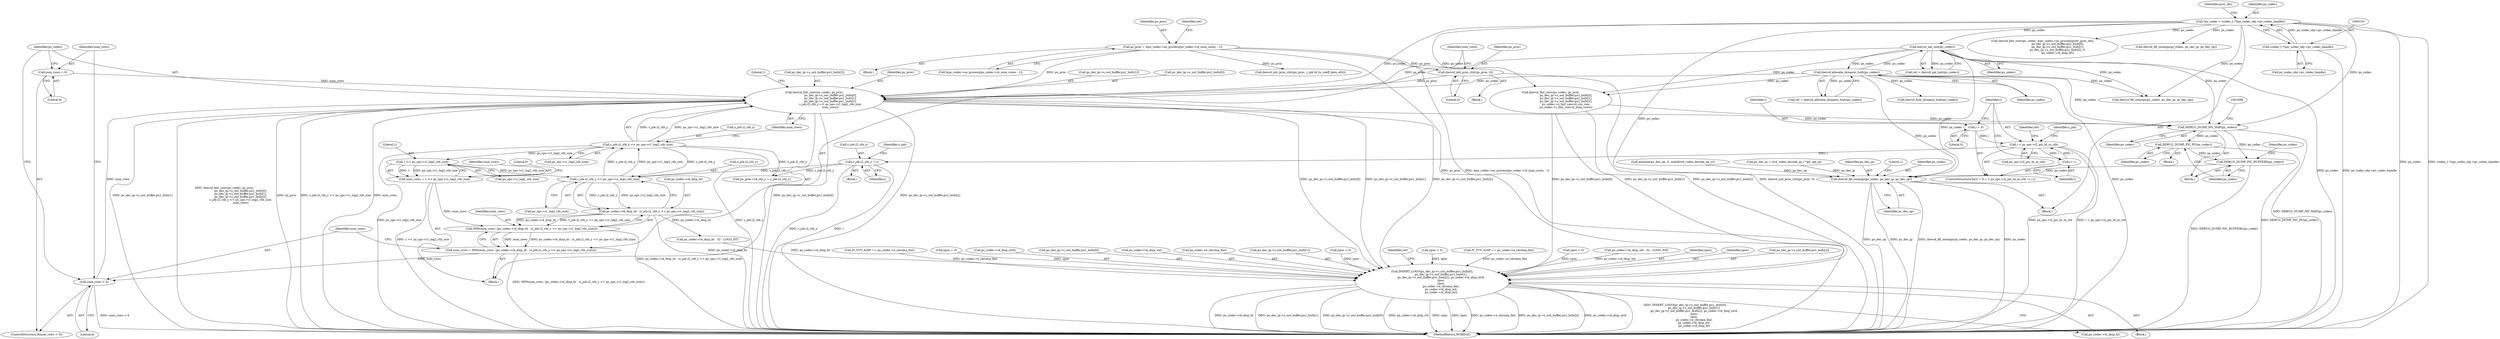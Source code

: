 digraph "0_Android_a33f6725d7e9f92330f995ce2dcf4faa33f6433f@array" {
"1001530" [label="(Call,ihevcd_fmt_conv(ps_codec, ps_proc,\n                                    ps_dec_ip->s_out_buffer.pu1_bufs[0],\n                                    ps_dec_ip->s_out_buffer.pu1_bufs[1],\n                                    ps_dec_ip->s_out_buffer.pu1_bufs[2],\n                                    s_job.i2_ctb_y << ps_sps->i1_log2_ctb_size,\n                                    num_rows))"];
"1000974" [label="(Call,ihevcd_nal_unit(ps_codec))"];
"1000150" [label="(Call,*ps_codec = (codec_t *)(ps_codec_obj->pv_codec_handle))"];
"1000152" [label="(Call,(codec_t *)(ps_codec_obj->pv_codec_handle))"];
"1001186" [label="(Call,ihevcd_allocate_dynamic_bufs(ps_codec))"];
"1001505" [label="(Call,ihevcd_init_proc_ctxt(ps_proc, 0))"];
"1001400" [label="(Call,ps_proc = &ps_codec->as_process[ps_codec->i4_num_cores - 1])"];
"1001554" [label="(Call,s_job.i2_ctb_y << ps_sps->i1_log2_ctb_size)"];
"1001516" [label="(Call,s_job.i2_ctb_y << ps_sps->i1_log2_ctb_size)"];
"1001344" [label="(Call,s_job.i2_ctb_y = i)"];
"1001319" [label="(Call,i < ps_sps->i2_pic_ht_in_ctb)"];
"1001316" [label="(Call,i = 0)"];
"1001324" [label="(Call,i++)"];
"1001493" [label="(Call,1 << ps_sps->i1_log2_ctb_size)"];
"1001527" [label="(Call,num_rows = 0)"];
"1001524" [label="(Call,num_rows < 0)"];
"1001508" [label="(Call,num_rows = MIN(num_rows, (ps_codec->i4_disp_ht - (s_job.i2_ctb_y << ps_sps->i1_log2_ctb_size))))"];
"1001510" [label="(Call,MIN(num_rows, (ps_codec->i4_disp_ht - (s_job.i2_ctb_y << ps_sps->i1_log2_ctb_size))))"];
"1001491" [label="(Call,num_rows = 1 << ps_sps->i1_log2_ctb_size)"];
"1001512" [label="(Call,ps_codec->i4_disp_ht - (s_job.i2_ctb_y << ps_sps->i1_log2_ctb_size))"];
"1001682" [label="(Call,DEBUG_DUMP_MV_MAP(ps_codec))"];
"1001815" [label="(Call,DEBUG_DUMP_PIC_PU(ps_codec))"];
"1001817" [label="(Call,DEBUG_DUMP_PIC_BUFFERS(ps_codec))"];
"1001823" [label="(Call,ihevcd_fill_outargs(ps_codec, ps_dec_ip, ps_dec_op))"];
"1001868" [label="(Call,INSERT_LOGO(ps_dec_ip->s_out_buffer.pu1_bufs[0],\n                    ps_dec_ip->s_out_buffer.pu1_bufs[1],\n                    ps_dec_ip->s_out_buffer.pu1_bufs[2], ps_codec->i4_disp_strd,\n                    xpos,\n                    ypos,\n                    ps_codec->e_chroma_fmt,\n                    ps_codec->i4_disp_wd,\n                    ps_codec->i4_disp_ht))"];
"1001326" [label="(Block,)"];
"1001401" [label="(Identifier,ps_proc)"];
"1001493" [label="(Call,1 << ps_sps->i1_log2_ctb_size)"];
"1001492" [label="(Identifier,num_rows)"];
"1001385" [label="(Identifier,ret)"];
"1000545" [label="(Call,ihevcd_fmt_conv(ps_codec, &ps_codec->as_process[prev_proc_idx],\n                                  ps_dec_ip->s_out_buffer.pu1_bufs[0],\n                                  ps_dec_ip->s_out_buffer.pu1_bufs[1],\n                                  ps_dec_ip->s_out_buffer.pu1_bufs[2], 0,\n                                  ps_codec->i4_disp_ht))"];
"1000189" [label="(Call,memset(ps_dec_op, 0, sizeof(ivd_video_decode_op_t)))"];
"1001554" [label="(Call,s_job.i2_ctb_y << ps_sps->i1_log2_ctb_size)"];
"1001890" [label="(Call,ps_codec->i4_disp_strd)"];
"1001823" [label="(Call,ihevcd_fill_outargs(ps_codec, ps_dec_ip, ps_dec_op))"];
"1001547" [label="(Call,ps_dec_ip->s_out_buffer.pu1_bufs[2])"];
"1000588" [label="(Call,ihevcd_fill_outargs(ps_codec, ps_dec_ip, ps_dec_op))"];
"1001869" [label="(Call,ps_dec_ip->s_out_buffer.pu1_bufs[0])"];
"1001446" [label="(Call,ps_proc->i4_ctb_y = s_job.i2_ctb_y)"];
"1001898" [label="(Call,ps_codec->i4_disp_wd)"];
"1001506" [label="(Identifier,ps_proc)"];
"1001402" [label="(Call,&ps_codec->as_process[ps_codec->i4_num_cores - 1])"];
"1001682" [label="(Call,DEBUG_DUMP_MV_MAP(ps_codec))"];
"1001520" [label="(Call,ps_sps->i1_log2_ctb_size)"];
"1001532" [label="(Identifier,ps_proc)"];
"1001508" [label="(Call,num_rows = MIN(num_rows, (ps_codec->i4_disp_ht - (s_job.i2_ctb_y << ps_sps->i1_log2_ctb_size))))"];
"1000972" [label="(Call,ret = ihevcd_nal_unit(ps_codec))"];
"1001895" [label="(Call,ps_codec->e_chroma_fmt)"];
"1001495" [label="(Call,ps_sps->i1_log2_ctb_size)"];
"1001876" [label="(Call,ps_dec_ip->s_out_buffer.pu1_bufs[1])"];
"1001858" [label="(Call,ypos = 0)"];
"1001324" [label="(Call,i++)"];
"1000161" [label="(Identifier,proc_idx)"];
"1001905" [label="(Identifier,ret)"];
"1001862" [label="(Call,xpos < 0)"];
"1001231" [label="(Call,ihevcd_fill_outargs(ps_codec, ps_dec_ip, ps_dec_op))"];
"1001321" [label="(Call,ps_sps->i2_pic_ht_in_ctb)"];
"1001901" [label="(Call,ps_codec->i4_disp_ht)"];
"1001531" [label="(Identifier,ps_codec)"];
"1001187" [label="(Identifier,ps_codec)"];
"1000172" [label="(Call,ps_dec_ip = (ivd_video_decode_ip_t *)pv_api_ip)"];
"1001243" [label="(Block,)"];
"1001344" [label="(Call,s_job.i2_ctb_y = i)"];
"1001295" [label="(Call,IV_YUV_420P == ps_codec->e_chroma_fmt)"];
"1001540" [label="(Call,ps_dec_ip->s_out_buffer.pu1_bufs[1])"];
"1001533" [label="(Call,ps_dec_ip->s_out_buffer.pu1_bufs[0])"];
"1001351" [label="(Identifier,s_job)"];
"1001825" [label="(Identifier,ps_dec_ip)"];
"1001467" [label="(Call,ihevcd_init_proc_ctxt(ps_proc, s_job.i4_tu_coeff_data_ofst))"];
"1001561" [label="(Identifier,num_rows)"];
"1001325" [label="(Identifier,i)"];
"1001511" [label="(Identifier,num_rows)"];
"1000975" [label="(Identifier,ps_codec)"];
"1000974" [label="(Call,ihevcd_nal_unit(ps_codec))"];
"1000154" [label="(Call,ps_codec_obj->pv_codec_handle)"];
"1001184" [label="(Call,ret = ihevcd_allocate_dynamic_bufs(ps_codec))"];
"1001507" [label="(Literal,0)"];
"1001504" [label="(Block,)"];
"1001517" [label="(Call,s_job.i2_ctb_y)"];
"1001510" [label="(Call,MIN(num_rows, (ps_codec->i4_disp_ht - (s_job.i2_ctb_y << ps_sps->i1_log2_ctb_size))))"];
"1001525" [label="(Identifier,num_rows)"];
"1001818" [label="(Identifier,ps_codec)"];
"1000150" [label="(Call,*ps_codec = (codec_t *)(ps_codec_obj->pv_codec_handle))"];
"1000151" [label="(Identifier,ps_codec)"];
"1001512" [label="(Call,ps_codec->i4_disp_ht - (s_job.i2_ctb_y << ps_sps->i1_log2_ctb_size))"];
"1001855" [label="(Call,ypos < 0)"];
"1001500" [label="(Literal,0)"];
"1001526" [label="(Literal,0)"];
"1001527" [label="(Call,num_rows = 0)"];
"1001837" [label="(Call,ps_codec->i4_disp_wd - 32 - LOGO_WD)"];
"1001906" [label="(MethodReturn,WORD32)"];
"1001683" [label="(Identifier,ps_codec)"];
"1001348" [label="(Identifier,i)"];
"1001315" [label="(ControlStructure,for(i = 0; i < ps_sps->i2_pic_ht_in_ctb; i++))"];
"1001494" [label="(Literal,1)"];
"1001524" [label="(Call,num_rows < 0)"];
"1001847" [label="(Call,ps_codec->i4_disp_ht - 32 - LOGO_HT)"];
"1001637" [label="(Call,ihevcd_fmt_conv(ps_codec, ps_proc,\n                                  ps_dec_ip->s_out_buffer.pu1_bufs[0],\n                                  ps_dec_ip->s_out_buffer.pu1_bufs[1],\n                                  ps_dec_ip->s_out_buffer.pu1_bufs[2],\n                                  ps_codec->s_fmt_conv.i4_cur_row,\n                                  ps_codec->s_fmt_conv.i4_num_rows))"];
"1001319" [label="(Call,i < ps_sps->i2_pic_ht_in_ctb)"];
"1001513" [label="(Call,ps_codec->i4_disp_ht)"];
"1001829" [label="(Literal,1)"];
"1001833" [label="(Block,)"];
"1001316" [label="(Call,i = 0)"];
"1001529" [label="(Literal,0)"];
"1001395" [label="(Literal,1)"];
"1001505" [label="(Call,ihevcd_init_proc_ctxt(ps_proc, 0))"];
"1001396" [label="(Block,)"];
"1001826" [label="(Identifier,ps_dec_op)"];
"1001814" [label="(Block,)"];
"1001893" [label="(Identifier,xpos)"];
"1001555" [label="(Call,s_job.i2_ctb_y)"];
"1001816" [label="(Identifier,ps_codec)"];
"1001894" [label="(Identifier,ypos)"];
"1001186" [label="(Call,ihevcd_allocate_dynamic_bufs(ps_codec))"];
"1000144" [label="(Block,)"];
"1001318" [label="(Literal,0)"];
"1001817" [label="(Call,DEBUG_DUMP_PIC_BUFFERS(ps_codec))"];
"1001345" [label="(Call,s_job.i2_ctb_y)"];
"1001320" [label="(Identifier,i)"];
"1001824" [label="(Identifier,ps_codec)"];
"1001528" [label="(Identifier,num_rows)"];
"1001400" [label="(Call,ps_proc = &ps_codec->as_process[ps_codec->i4_num_cores - 1])"];
"1001481" [label="(Block,)"];
"1001530" [label="(Call,ihevcd_fmt_conv(ps_codec, ps_proc,\n                                    ps_dec_ip->s_out_buffer.pu1_bufs[0],\n                                    ps_dec_ip->s_out_buffer.pu1_bufs[1],\n                                    ps_dec_ip->s_out_buffer.pu1_bufs[2],\n                                    s_job.i2_ctb_y << ps_sps->i1_log2_ctb_size,\n                                    num_rows))"];
"1001558" [label="(Call,ps_sps->i1_log2_ctb_size)"];
"1001317" [label="(Identifier,i)"];
"1001491" [label="(Call,num_rows = 1 << ps_sps->i1_log2_ctb_size)"];
"1001815" [label="(Call,DEBUG_DUMP_PIC_PU(ps_codec))"];
"1001523" [label="(ControlStructure,if(num_rows < 0))"];
"1001509" [label="(Identifier,num_rows)"];
"1001413" [label="(Identifier,ret)"];
"1001516" [label="(Call,s_job.i2_ctb_y << ps_sps->i1_log2_ctb_size)"];
"1001883" [label="(Call,ps_dec_ip->s_out_buffer.pu1_bufs[2])"];
"1001821" [label="(Identifier,ps_codec)"];
"1001868" [label="(Call,INSERT_LOGO(ps_dec_ip->s_out_buffer.pu1_bufs[0],\n                    ps_dec_ip->s_out_buffer.pu1_bufs[1],\n                    ps_dec_ip->s_out_buffer.pu1_bufs[2], ps_codec->i4_disp_strd,\n                    xpos,\n                    ypos,\n                    ps_codec->e_chroma_fmt,\n                    ps_codec->i4_disp_wd,\n                    ps_codec->i4_disp_ht))"];
"1000152" [label="(Call,(codec_t *)(ps_codec_obj->pv_codec_handle))"];
"1001331" [label="(Identifier,s_job)"];
"1001193" [label="(Call,ihevcd_free_dynamic_bufs(ps_codec))"];
"1001575" [label="(Call,IV_YUV_420P == ps_codec->e_chroma_fmt)"];
"1001865" [label="(Call,xpos = 0)"];
"1001530" -> "1001481"  [label="AST: "];
"1001530" -> "1001561"  [label="CFG: "];
"1001531" -> "1001530"  [label="AST: "];
"1001532" -> "1001530"  [label="AST: "];
"1001533" -> "1001530"  [label="AST: "];
"1001540" -> "1001530"  [label="AST: "];
"1001547" -> "1001530"  [label="AST: "];
"1001554" -> "1001530"  [label="AST: "];
"1001561" -> "1001530"  [label="AST: "];
"1001395" -> "1001530"  [label="CFG: "];
"1001530" -> "1001906"  [label="DDG: ihevcd_fmt_conv(ps_codec, ps_proc,\n                                    ps_dec_ip->s_out_buffer.pu1_bufs[0],\n                                    ps_dec_ip->s_out_buffer.pu1_bufs[1],\n                                    ps_dec_ip->s_out_buffer.pu1_bufs[2],\n                                    s_job.i2_ctb_y << ps_sps->i1_log2_ctb_size,\n                                    num_rows)"];
"1001530" -> "1001906"  [label="DDG: ps_proc"];
"1001530" -> "1001906"  [label="DDG: s_job.i2_ctb_y << ps_sps->i1_log2_ctb_size"];
"1001530" -> "1001906"  [label="DDG: num_rows"];
"1001530" -> "1001906"  [label="DDG: ps_dec_ip->s_out_buffer.pu1_bufs[0]"];
"1001530" -> "1001906"  [label="DDG: ps_dec_ip->s_out_buffer.pu1_bufs[2]"];
"1001530" -> "1001906"  [label="DDG: ps_dec_ip->s_out_buffer.pu1_bufs[1]"];
"1000974" -> "1001530"  [label="DDG: ps_codec"];
"1001186" -> "1001530"  [label="DDG: ps_codec"];
"1000150" -> "1001530"  [label="DDG: ps_codec"];
"1001505" -> "1001530"  [label="DDG: ps_proc"];
"1001400" -> "1001530"  [label="DDG: ps_proc"];
"1001554" -> "1001530"  [label="DDG: s_job.i2_ctb_y"];
"1001554" -> "1001530"  [label="DDG: ps_sps->i1_log2_ctb_size"];
"1001527" -> "1001530"  [label="DDG: num_rows"];
"1001524" -> "1001530"  [label="DDG: num_rows"];
"1001530" -> "1001682"  [label="DDG: ps_codec"];
"1001530" -> "1001868"  [label="DDG: ps_dec_ip->s_out_buffer.pu1_bufs[0]"];
"1001530" -> "1001868"  [label="DDG: ps_dec_ip->s_out_buffer.pu1_bufs[1]"];
"1001530" -> "1001868"  [label="DDG: ps_dec_ip->s_out_buffer.pu1_bufs[2]"];
"1000974" -> "1000972"  [label="AST: "];
"1000974" -> "1000975"  [label="CFG: "];
"1000975" -> "1000974"  [label="AST: "];
"1000972" -> "1000974"  [label="CFG: "];
"1000974" -> "1001906"  [label="DDG: ps_codec"];
"1000974" -> "1000972"  [label="DDG: ps_codec"];
"1000150" -> "1000974"  [label="DDG: ps_codec"];
"1001186" -> "1000974"  [label="DDG: ps_codec"];
"1000974" -> "1001186"  [label="DDG: ps_codec"];
"1000974" -> "1001231"  [label="DDG: ps_codec"];
"1000974" -> "1001637"  [label="DDG: ps_codec"];
"1000974" -> "1001682"  [label="DDG: ps_codec"];
"1000974" -> "1001823"  [label="DDG: ps_codec"];
"1000150" -> "1000144"  [label="AST: "];
"1000150" -> "1000152"  [label="CFG: "];
"1000151" -> "1000150"  [label="AST: "];
"1000152" -> "1000150"  [label="AST: "];
"1000161" -> "1000150"  [label="CFG: "];
"1000150" -> "1001906"  [label="DDG: ps_codec"];
"1000150" -> "1001906"  [label="DDG: (codec_t *)(ps_codec_obj->pv_codec_handle)"];
"1000152" -> "1000150"  [label="DDG: ps_codec_obj->pv_codec_handle"];
"1000150" -> "1000545"  [label="DDG: ps_codec"];
"1000150" -> "1000588"  [label="DDG: ps_codec"];
"1000150" -> "1001231"  [label="DDG: ps_codec"];
"1000150" -> "1001637"  [label="DDG: ps_codec"];
"1000150" -> "1001682"  [label="DDG: ps_codec"];
"1000150" -> "1001823"  [label="DDG: ps_codec"];
"1000152" -> "1000154"  [label="CFG: "];
"1000153" -> "1000152"  [label="AST: "];
"1000154" -> "1000152"  [label="AST: "];
"1000152" -> "1001906"  [label="DDG: ps_codec_obj->pv_codec_handle"];
"1001186" -> "1001184"  [label="AST: "];
"1001186" -> "1001187"  [label="CFG: "];
"1001187" -> "1001186"  [label="AST: "];
"1001184" -> "1001186"  [label="CFG: "];
"1001186" -> "1001906"  [label="DDG: ps_codec"];
"1001186" -> "1001184"  [label="DDG: ps_codec"];
"1001186" -> "1001193"  [label="DDG: ps_codec"];
"1001186" -> "1001231"  [label="DDG: ps_codec"];
"1001186" -> "1001637"  [label="DDG: ps_codec"];
"1001186" -> "1001682"  [label="DDG: ps_codec"];
"1001186" -> "1001823"  [label="DDG: ps_codec"];
"1001505" -> "1001504"  [label="AST: "];
"1001505" -> "1001507"  [label="CFG: "];
"1001506" -> "1001505"  [label="AST: "];
"1001507" -> "1001505"  [label="AST: "];
"1001509" -> "1001505"  [label="CFG: "];
"1001505" -> "1001906"  [label="DDG: ihevcd_init_proc_ctxt(ps_proc, 0)"];
"1001400" -> "1001505"  [label="DDG: ps_proc"];
"1001400" -> "1001396"  [label="AST: "];
"1001400" -> "1001402"  [label="CFG: "];
"1001401" -> "1001400"  [label="AST: "];
"1001402" -> "1001400"  [label="AST: "];
"1001413" -> "1001400"  [label="CFG: "];
"1001400" -> "1001906"  [label="DDG: &ps_codec->as_process[ps_codec->i4_num_cores - 1]"];
"1001400" -> "1001906"  [label="DDG: ps_proc"];
"1001400" -> "1001467"  [label="DDG: ps_proc"];
"1001554" -> "1001558"  [label="CFG: "];
"1001555" -> "1001554"  [label="AST: "];
"1001558" -> "1001554"  [label="AST: "];
"1001561" -> "1001554"  [label="CFG: "];
"1001554" -> "1001906"  [label="DDG: ps_sps->i1_log2_ctb_size"];
"1001554" -> "1001906"  [label="DDG: s_job.i2_ctb_y"];
"1001554" -> "1001446"  [label="DDG: s_job.i2_ctb_y"];
"1001554" -> "1001493"  [label="DDG: ps_sps->i1_log2_ctb_size"];
"1001554" -> "1001516"  [label="DDG: s_job.i2_ctb_y"];
"1001516" -> "1001554"  [label="DDG: s_job.i2_ctb_y"];
"1001516" -> "1001554"  [label="DDG: ps_sps->i1_log2_ctb_size"];
"1001516" -> "1001512"  [label="AST: "];
"1001516" -> "1001520"  [label="CFG: "];
"1001517" -> "1001516"  [label="AST: "];
"1001520" -> "1001516"  [label="AST: "];
"1001512" -> "1001516"  [label="CFG: "];
"1001516" -> "1001512"  [label="DDG: s_job.i2_ctb_y"];
"1001516" -> "1001512"  [label="DDG: ps_sps->i1_log2_ctb_size"];
"1001344" -> "1001516"  [label="DDG: s_job.i2_ctb_y"];
"1001493" -> "1001516"  [label="DDG: ps_sps->i1_log2_ctb_size"];
"1001344" -> "1001326"  [label="AST: "];
"1001344" -> "1001348"  [label="CFG: "];
"1001345" -> "1001344"  [label="AST: "];
"1001348" -> "1001344"  [label="AST: "];
"1001351" -> "1001344"  [label="CFG: "];
"1001344" -> "1001906"  [label="DDG: i"];
"1001344" -> "1001906"  [label="DDG: s_job.i2_ctb_y"];
"1001319" -> "1001344"  [label="DDG: i"];
"1001344" -> "1001446"  [label="DDG: s_job.i2_ctb_y"];
"1001319" -> "1001315"  [label="AST: "];
"1001319" -> "1001321"  [label="CFG: "];
"1001320" -> "1001319"  [label="AST: "];
"1001321" -> "1001319"  [label="AST: "];
"1001331" -> "1001319"  [label="CFG: "];
"1001385" -> "1001319"  [label="CFG: "];
"1001319" -> "1001906"  [label="DDG: ps_sps->i2_pic_ht_in_ctb"];
"1001319" -> "1001906"  [label="DDG: i < ps_sps->i2_pic_ht_in_ctb"];
"1001316" -> "1001319"  [label="DDG: i"];
"1001324" -> "1001319"  [label="DDG: i"];
"1001319" -> "1001324"  [label="DDG: i"];
"1001316" -> "1001315"  [label="AST: "];
"1001316" -> "1001318"  [label="CFG: "];
"1001317" -> "1001316"  [label="AST: "];
"1001318" -> "1001316"  [label="AST: "];
"1001320" -> "1001316"  [label="CFG: "];
"1001324" -> "1001315"  [label="AST: "];
"1001324" -> "1001325"  [label="CFG: "];
"1001325" -> "1001324"  [label="AST: "];
"1001320" -> "1001324"  [label="CFG: "];
"1001493" -> "1001491"  [label="AST: "];
"1001493" -> "1001495"  [label="CFG: "];
"1001494" -> "1001493"  [label="AST: "];
"1001495" -> "1001493"  [label="AST: "];
"1001491" -> "1001493"  [label="CFG: "];
"1001493" -> "1001491"  [label="DDG: 1"];
"1001493" -> "1001491"  [label="DDG: ps_sps->i1_log2_ctb_size"];
"1001527" -> "1001523"  [label="AST: "];
"1001527" -> "1001529"  [label="CFG: "];
"1001528" -> "1001527"  [label="AST: "];
"1001529" -> "1001527"  [label="AST: "];
"1001531" -> "1001527"  [label="CFG: "];
"1001524" -> "1001523"  [label="AST: "];
"1001524" -> "1001526"  [label="CFG: "];
"1001525" -> "1001524"  [label="AST: "];
"1001526" -> "1001524"  [label="AST: "];
"1001528" -> "1001524"  [label="CFG: "];
"1001531" -> "1001524"  [label="CFG: "];
"1001524" -> "1001906"  [label="DDG: num_rows < 0"];
"1001508" -> "1001524"  [label="DDG: num_rows"];
"1001508" -> "1001481"  [label="AST: "];
"1001508" -> "1001510"  [label="CFG: "];
"1001509" -> "1001508"  [label="AST: "];
"1001510" -> "1001508"  [label="AST: "];
"1001525" -> "1001508"  [label="CFG: "];
"1001508" -> "1001906"  [label="DDG: MIN(num_rows, (ps_codec->i4_disp_ht - (s_job.i2_ctb_y << ps_sps->i1_log2_ctb_size)))"];
"1001510" -> "1001508"  [label="DDG: num_rows"];
"1001510" -> "1001508"  [label="DDG: ps_codec->i4_disp_ht - (s_job.i2_ctb_y << ps_sps->i1_log2_ctb_size)"];
"1001510" -> "1001512"  [label="CFG: "];
"1001511" -> "1001510"  [label="AST: "];
"1001512" -> "1001510"  [label="AST: "];
"1001510" -> "1001906"  [label="DDG: ps_codec->i4_disp_ht - (s_job.i2_ctb_y << ps_sps->i1_log2_ctb_size)"];
"1001491" -> "1001510"  [label="DDG: num_rows"];
"1001512" -> "1001510"  [label="DDG: ps_codec->i4_disp_ht"];
"1001512" -> "1001510"  [label="DDG: s_job.i2_ctb_y << ps_sps->i1_log2_ctb_size"];
"1001491" -> "1001481"  [label="AST: "];
"1001492" -> "1001491"  [label="AST: "];
"1001500" -> "1001491"  [label="CFG: "];
"1001491" -> "1001906"  [label="DDG: 1 << ps_sps->i1_log2_ctb_size"];
"1001513" -> "1001512"  [label="AST: "];
"1001512" -> "1001906"  [label="DDG: ps_codec->i4_disp_ht"];
"1001512" -> "1001847"  [label="DDG: ps_codec->i4_disp_ht"];
"1001682" -> "1001243"  [label="AST: "];
"1001682" -> "1001683"  [label="CFG: "];
"1001683" -> "1001682"  [label="AST: "];
"1001686" -> "1001682"  [label="CFG: "];
"1001682" -> "1001906"  [label="DDG: DEBUG_DUMP_MV_MAP(ps_codec)"];
"1001637" -> "1001682"  [label="DDG: ps_codec"];
"1001682" -> "1001815"  [label="DDG: ps_codec"];
"1001682" -> "1001817"  [label="DDG: ps_codec"];
"1001815" -> "1001814"  [label="AST: "];
"1001815" -> "1001816"  [label="CFG: "];
"1001816" -> "1001815"  [label="AST: "];
"1001818" -> "1001815"  [label="CFG: "];
"1001815" -> "1001906"  [label="DDG: DEBUG_DUMP_PIC_PU(ps_codec)"];
"1001815" -> "1001817"  [label="DDG: ps_codec"];
"1001817" -> "1001243"  [label="AST: "];
"1001817" -> "1001818"  [label="CFG: "];
"1001818" -> "1001817"  [label="AST: "];
"1001821" -> "1001817"  [label="CFG: "];
"1001817" -> "1001906"  [label="DDG: DEBUG_DUMP_PIC_BUFFERS(ps_codec)"];
"1001817" -> "1001823"  [label="DDG: ps_codec"];
"1001823" -> "1000144"  [label="AST: "];
"1001823" -> "1001826"  [label="CFG: "];
"1001824" -> "1001823"  [label="AST: "];
"1001825" -> "1001823"  [label="AST: "];
"1001826" -> "1001823"  [label="AST: "];
"1001829" -> "1001823"  [label="CFG: "];
"1001823" -> "1001906"  [label="DDG: ps_dec_ip"];
"1001823" -> "1001906"  [label="DDG: ihevcd_fill_outargs(ps_codec, ps_dec_ip, ps_dec_op)"];
"1001823" -> "1001906"  [label="DDG: ps_codec"];
"1001823" -> "1001906"  [label="DDG: ps_dec_op"];
"1000172" -> "1001823"  [label="DDG: ps_dec_ip"];
"1000189" -> "1001823"  [label="DDG: ps_dec_op"];
"1001868" -> "1001833"  [label="AST: "];
"1001868" -> "1001901"  [label="CFG: "];
"1001869" -> "1001868"  [label="AST: "];
"1001876" -> "1001868"  [label="AST: "];
"1001883" -> "1001868"  [label="AST: "];
"1001890" -> "1001868"  [label="AST: "];
"1001893" -> "1001868"  [label="AST: "];
"1001894" -> "1001868"  [label="AST: "];
"1001895" -> "1001868"  [label="AST: "];
"1001898" -> "1001868"  [label="AST: "];
"1001901" -> "1001868"  [label="AST: "];
"1001905" -> "1001868"  [label="CFG: "];
"1001868" -> "1001906"  [label="DDG: ypos"];
"1001868" -> "1001906"  [label="DDG: xpos"];
"1001868" -> "1001906"  [label="DDG: ps_codec->e_chroma_fmt"];
"1001868" -> "1001906"  [label="DDG: ps_dec_ip->s_out_buffer.pu1_bufs[2]"];
"1001868" -> "1001906"  [label="DDG: ps_codec->i4_disp_strd"];
"1001868" -> "1001906"  [label="DDG: INSERT_LOGO(ps_dec_ip->s_out_buffer.pu1_bufs[0],\n                    ps_dec_ip->s_out_buffer.pu1_bufs[1],\n                    ps_dec_ip->s_out_buffer.pu1_bufs[2], ps_codec->i4_disp_strd,\n                    xpos,\n                    ypos,\n                    ps_codec->e_chroma_fmt,\n                    ps_codec->i4_disp_wd,\n                    ps_codec->i4_disp_ht)"];
"1001868" -> "1001906"  [label="DDG: ps_codec->i4_disp_ht"];
"1001868" -> "1001906"  [label="DDG: ps_dec_ip->s_out_buffer.pu1_bufs[1]"];
"1001868" -> "1001906"  [label="DDG: ps_dec_ip->s_out_buffer.pu1_bufs[0]"];
"1001868" -> "1001906"  [label="DDG: ps_codec->i4_disp_wd"];
"1001637" -> "1001868"  [label="DDG: ps_dec_ip->s_out_buffer.pu1_bufs[0]"];
"1001637" -> "1001868"  [label="DDG: ps_dec_ip->s_out_buffer.pu1_bufs[1]"];
"1001637" -> "1001868"  [label="DDG: ps_dec_ip->s_out_buffer.pu1_bufs[2]"];
"1001862" -> "1001868"  [label="DDG: xpos"];
"1001865" -> "1001868"  [label="DDG: xpos"];
"1001858" -> "1001868"  [label="DDG: ypos"];
"1001855" -> "1001868"  [label="DDG: ypos"];
"1001575" -> "1001868"  [label="DDG: ps_codec->e_chroma_fmt"];
"1001295" -> "1001868"  [label="DDG: ps_codec->e_chroma_fmt"];
"1001837" -> "1001868"  [label="DDG: ps_codec->i4_disp_wd"];
"1001847" -> "1001868"  [label="DDG: ps_codec->i4_disp_ht"];
}
